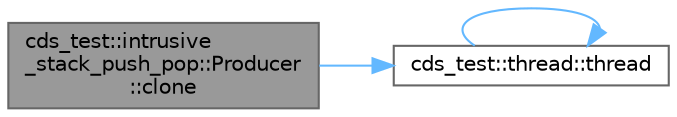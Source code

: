 digraph "cds_test::intrusive_stack_push_pop::Producer::clone"
{
 // LATEX_PDF_SIZE
  bgcolor="transparent";
  edge [fontname=Helvetica,fontsize=10,labelfontname=Helvetica,labelfontsize=10];
  node [fontname=Helvetica,fontsize=10,shape=box,height=0.2,width=0.4];
  rankdir="LR";
  Node1 [id="Node000001",label="cds_test::intrusive\l_stack_push_pop::Producer\l::clone",height=0.2,width=0.4,color="gray40", fillcolor="grey60", style="filled", fontcolor="black",tooltip=" "];
  Node1 -> Node2 [id="edge3_Node000001_Node000002",color="steelblue1",style="solid",tooltip=" "];
  Node2 [id="Node000002",label="cds_test::thread::thread",height=0.2,width=0.4,color="grey40", fillcolor="white", style="filled",URL="$classcds__test_1_1thread.html#a500fe48010a5e92a7206855ac45cdf54",tooltip=" "];
  Node2 -> Node2 [id="edge4_Node000002_Node000002",color="steelblue1",style="solid",tooltip=" "];
}
